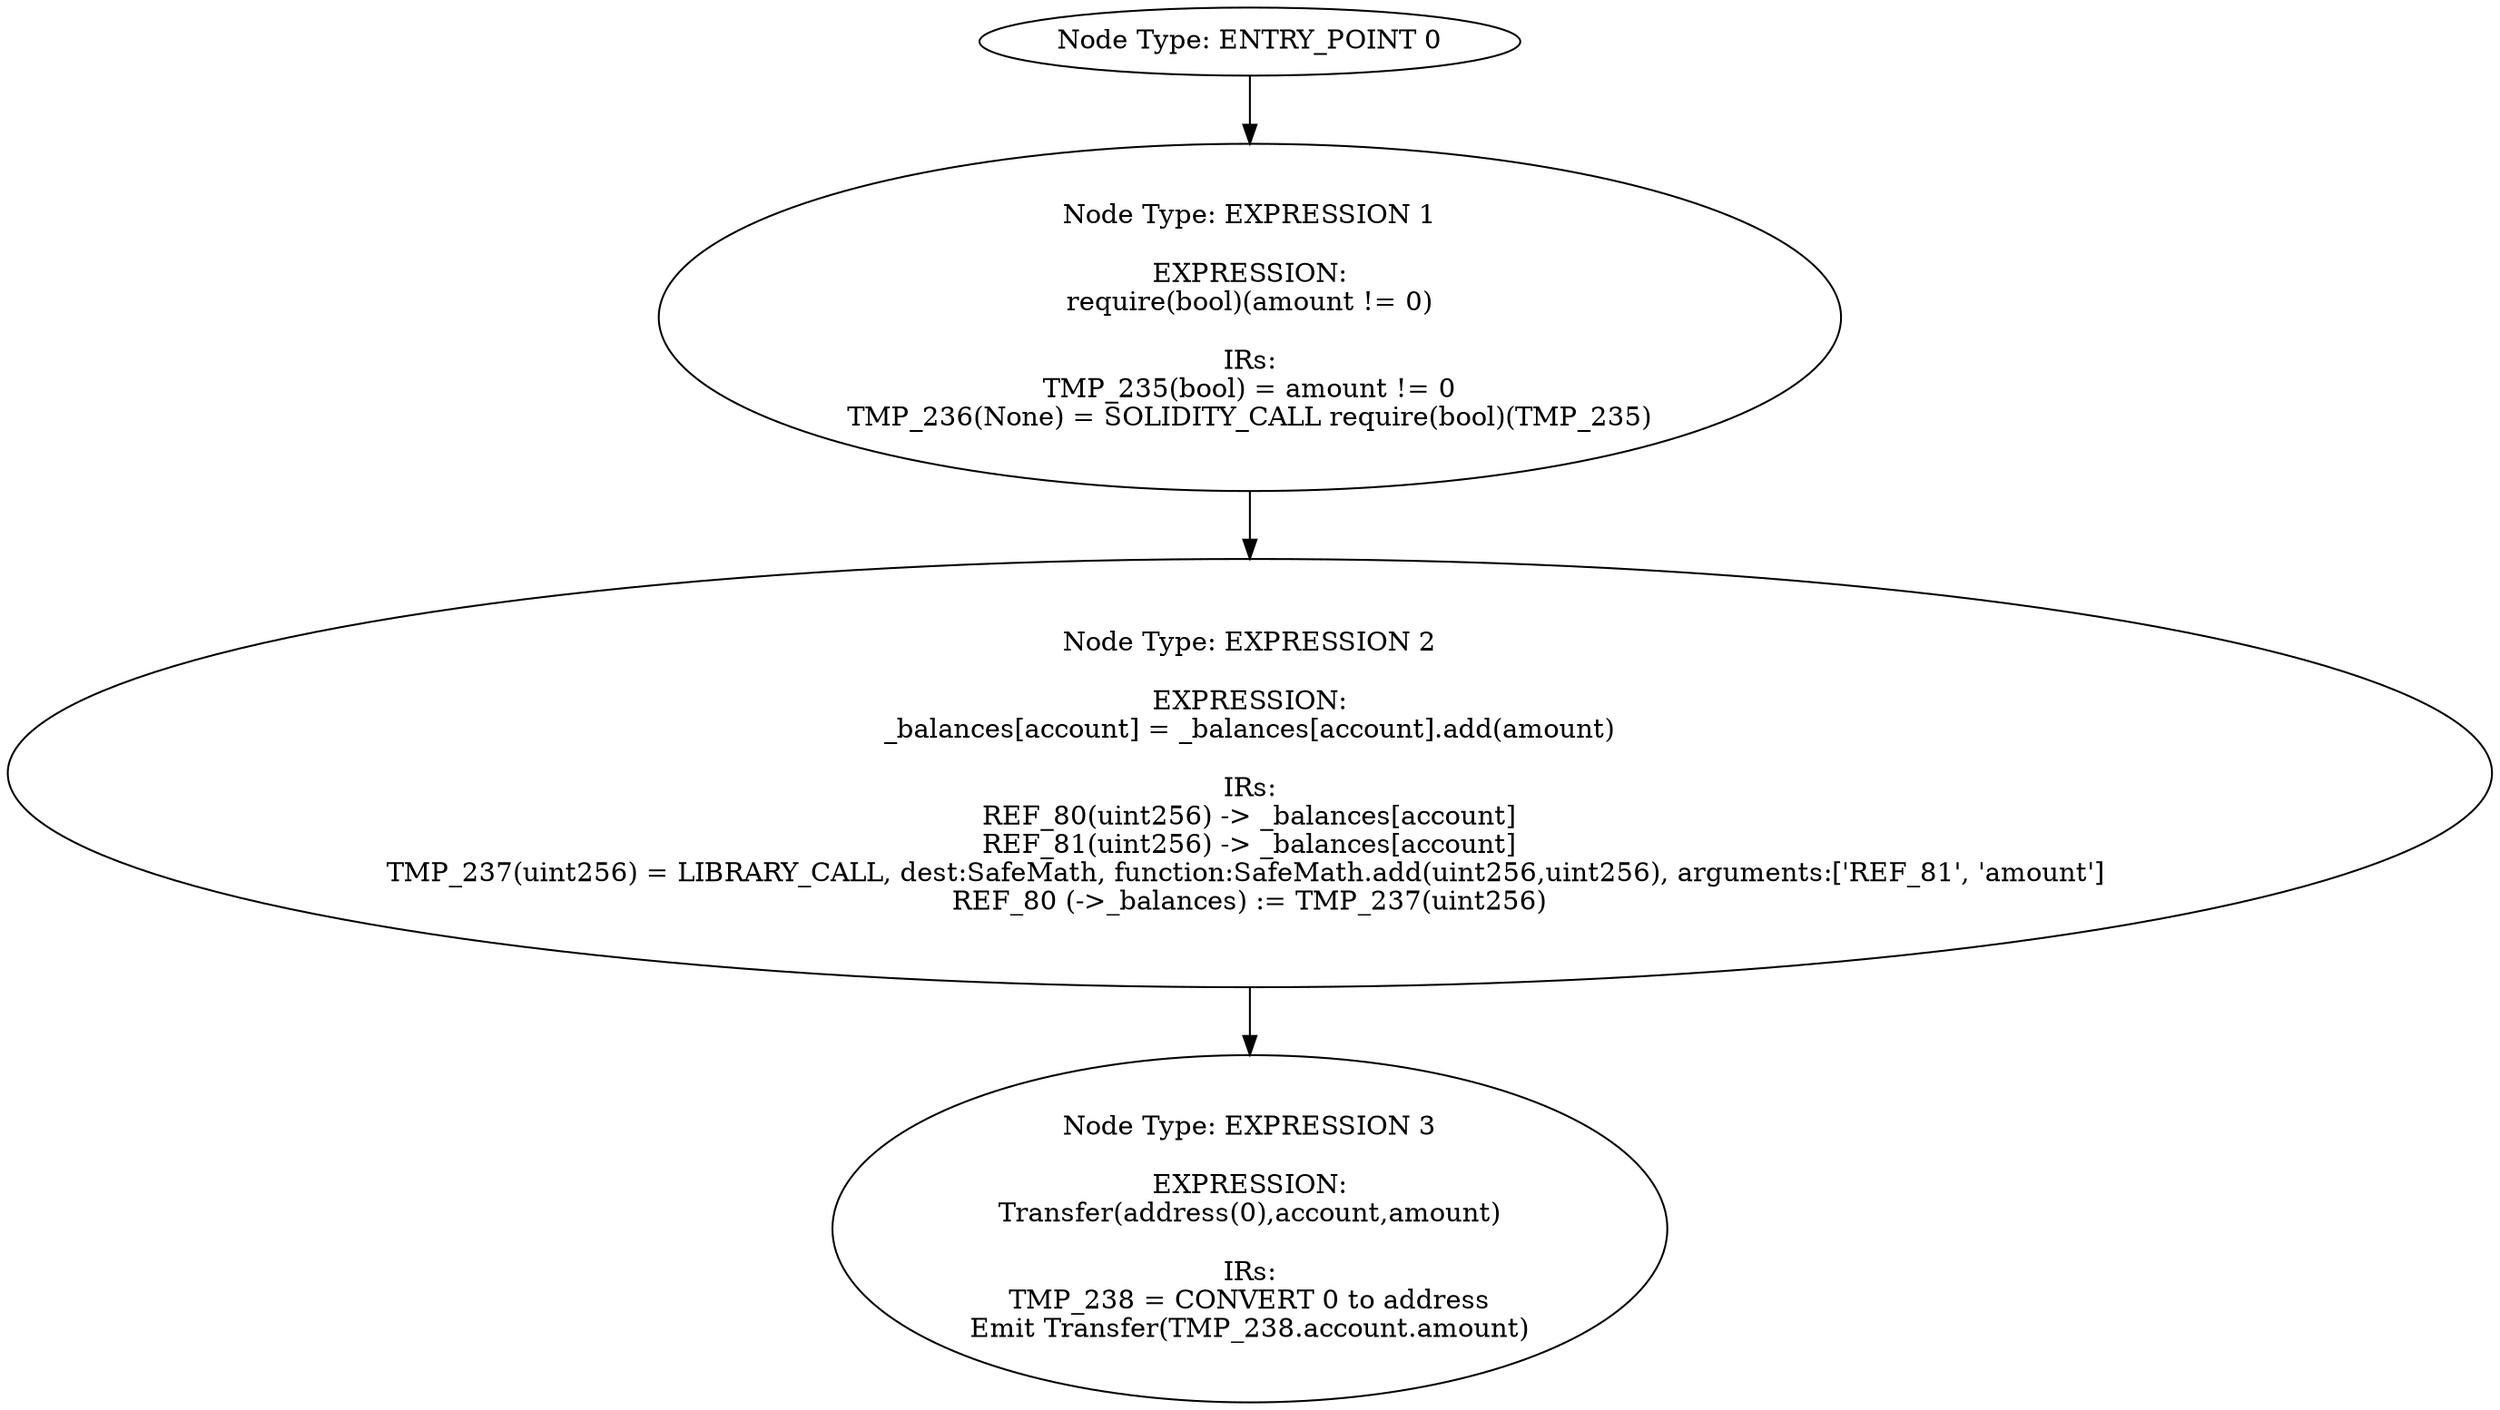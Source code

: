 digraph{
0[label="Node Type: ENTRY_POINT 0
"];
0->1;
1[label="Node Type: EXPRESSION 1

EXPRESSION:
require(bool)(amount != 0)

IRs:
TMP_235(bool) = amount != 0
TMP_236(None) = SOLIDITY_CALL require(bool)(TMP_235)"];
1->2;
2[label="Node Type: EXPRESSION 2

EXPRESSION:
_balances[account] = _balances[account].add(amount)

IRs:
REF_80(uint256) -> _balances[account]
REF_81(uint256) -> _balances[account]
TMP_237(uint256) = LIBRARY_CALL, dest:SafeMath, function:SafeMath.add(uint256,uint256), arguments:['REF_81', 'amount'] 
REF_80 (->_balances) := TMP_237(uint256)"];
2->3;
3[label="Node Type: EXPRESSION 3

EXPRESSION:
Transfer(address(0),account,amount)

IRs:
TMP_238 = CONVERT 0 to address
Emit Transfer(TMP_238.account.amount)"];
}
